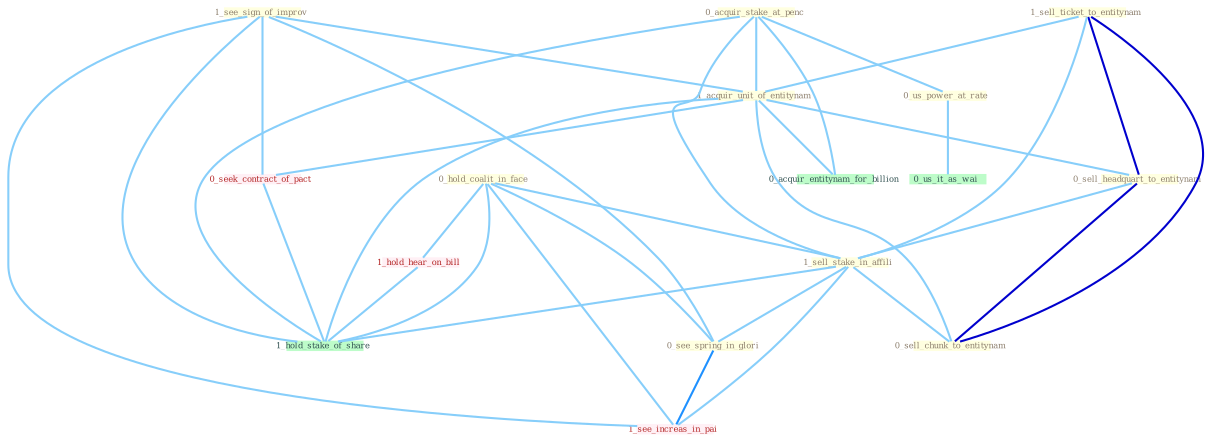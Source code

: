 Graph G{ 
    node
    [shape=polygon,style=filled,width=.5,height=.06,color="#BDFCC9",fixedsize=true,fontsize=4,
    fontcolor="#2f4f4f"];
    {node
    [color="#ffffe0", fontcolor="#8b7d6b"] "1_sell_ticket_to_entitynam " "0_acquir_stake_at_penc " "1_see_sign_of_improv " "0_hold_coalit_in_face " "1_acquir_unit_of_entitynam " "0_sell_headquart_to_entitynam " "0_us_power_at_rate " "1_sell_stake_in_affili " "0_see_spring_in_glori " "0_sell_chunk_to_entitynam "}
{node [color="#fff0f5", fontcolor="#b22222"] "0_seek_contract_of_pact " "1_see_increas_in_pai " "1_hold_hear_on_bill "}
edge [color="#B0E2FF"];

	"1_sell_ticket_to_entitynam " -- "1_acquir_unit_of_entitynam " [w="1", color="#87cefa" ];
	"1_sell_ticket_to_entitynam " -- "0_sell_headquart_to_entitynam " [w="3", color="#0000cd" , len=0.6];
	"1_sell_ticket_to_entitynam " -- "1_sell_stake_in_affili " [w="1", color="#87cefa" ];
	"1_sell_ticket_to_entitynam " -- "0_sell_chunk_to_entitynam " [w="3", color="#0000cd" , len=0.6];
	"0_acquir_stake_at_penc " -- "1_acquir_unit_of_entitynam " [w="1", color="#87cefa" ];
	"0_acquir_stake_at_penc " -- "0_us_power_at_rate " [w="1", color="#87cefa" ];
	"0_acquir_stake_at_penc " -- "1_sell_stake_in_affili " [w="1", color="#87cefa" ];
	"0_acquir_stake_at_penc " -- "0_acquir_entitynam_for_billion " [w="1", color="#87cefa" ];
	"0_acquir_stake_at_penc " -- "1_hold_stake_of_share " [w="1", color="#87cefa" ];
	"1_see_sign_of_improv " -- "1_acquir_unit_of_entitynam " [w="1", color="#87cefa" ];
	"1_see_sign_of_improv " -- "0_see_spring_in_glori " [w="1", color="#87cefa" ];
	"1_see_sign_of_improv " -- "0_seek_contract_of_pact " [w="1", color="#87cefa" ];
	"1_see_sign_of_improv " -- "1_see_increas_in_pai " [w="1", color="#87cefa" ];
	"1_see_sign_of_improv " -- "1_hold_stake_of_share " [w="1", color="#87cefa" ];
	"0_hold_coalit_in_face " -- "1_sell_stake_in_affili " [w="1", color="#87cefa" ];
	"0_hold_coalit_in_face " -- "0_see_spring_in_glori " [w="1", color="#87cefa" ];
	"0_hold_coalit_in_face " -- "1_see_increas_in_pai " [w="1", color="#87cefa" ];
	"0_hold_coalit_in_face " -- "1_hold_hear_on_bill " [w="1", color="#87cefa" ];
	"0_hold_coalit_in_face " -- "1_hold_stake_of_share " [w="1", color="#87cefa" ];
	"1_acquir_unit_of_entitynam " -- "0_sell_headquart_to_entitynam " [w="1", color="#87cefa" ];
	"1_acquir_unit_of_entitynam " -- "0_sell_chunk_to_entitynam " [w="1", color="#87cefa" ];
	"1_acquir_unit_of_entitynam " -- "0_seek_contract_of_pact " [w="1", color="#87cefa" ];
	"1_acquir_unit_of_entitynam " -- "0_acquir_entitynam_for_billion " [w="1", color="#87cefa" ];
	"1_acquir_unit_of_entitynam " -- "1_hold_stake_of_share " [w="1", color="#87cefa" ];
	"0_sell_headquart_to_entitynam " -- "1_sell_stake_in_affili " [w="1", color="#87cefa" ];
	"0_sell_headquart_to_entitynam " -- "0_sell_chunk_to_entitynam " [w="3", color="#0000cd" , len=0.6];
	"0_us_power_at_rate " -- "0_us_it_as_wai " [w="1", color="#87cefa" ];
	"1_sell_stake_in_affili " -- "0_see_spring_in_glori " [w="1", color="#87cefa" ];
	"1_sell_stake_in_affili " -- "0_sell_chunk_to_entitynam " [w="1", color="#87cefa" ];
	"1_sell_stake_in_affili " -- "1_see_increas_in_pai " [w="1", color="#87cefa" ];
	"1_sell_stake_in_affili " -- "1_hold_stake_of_share " [w="1", color="#87cefa" ];
	"0_see_spring_in_glori " -- "1_see_increas_in_pai " [w="2", color="#1e90ff" , len=0.8];
	"0_seek_contract_of_pact " -- "1_hold_stake_of_share " [w="1", color="#87cefa" ];
	"1_hold_hear_on_bill " -- "1_hold_stake_of_share " [w="1", color="#87cefa" ];
}